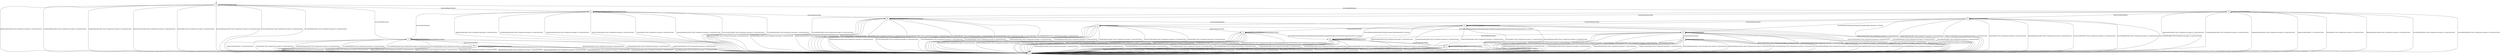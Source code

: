 digraph {
s5 [label="s5"]
s0 [label="s0"]
s1 [label="s1"]
s2 [label="s2"]
s3 [label="s3"]
s4 [label="s4"]
s6 [label="s6"]
s7 [label="s7"]
s8 [label="s8"]
s9 [label="s9"]
s10 [label="s10"]
s11 [label="s11"]
s12 [label="s12"]
s13 [label="s13"]
s14 [label="s14"]
s5 -> s14 [label="ApplicationData/Alert Fatal (Unexpected message) & ConnectionClosed"];
s5 -> s5 [label="ApplicationDataEmpty/Empty"];
s5 -> s14 [label="CertificateRequest/Alert Fatal (Unexpected message) & ConnectionClosed"];
s5 -> s14 [label="ChangeCipherSpec/Alert Fatal (Unexpected message) & ConnectionClosed"];
s5 -> s14 [label="EmptyCertificate/Alert Fatal (Unexpected message) & ConnectionClosed"];
s5 -> s14 [label="Finished/Alert Fatal (Unexpected message) & ConnectionClosed"];
s5 -> s4 [label="HeartbeatRequest/Empty"];
s5 -> s14 [label="HeartbeatResponse/Alert Fatal (Unexpected message) & ConnectionClosed"];
s5 -> s14 [label="ServerCertificate/Alert Fatal (Unexpected message) & ConnectionClosed"];
s5 -> s7 [label="ServerHelloDHE/Empty"];
s5 -> s14 [label="ServerHelloDone/Alert Fatal (Unexpected message) & ConnectionClosed"];
s5 -> s9 [label="ServerHelloRSA/Empty"];
s0 -> s14 [label="ApplicationData/Alert Fatal (Unexpected message) & ConnectionClosed"];
s0 -> s0 [label="ApplicationDataEmpty/Empty"];
s0 -> s14 [label="CertificateRequest/Alert Fatal (Unexpected message) & ConnectionClosed"];
s0 -> s14 [label="ChangeCipherSpec/Alert Fatal (Unexpected message) & ConnectionClosed"];
s0 -> s14 [label="EmptyCertificate/Alert Fatal (Unexpected message) & ConnectionClosed"];
s0 -> s14 [label="Finished/Alert Fatal (Internal error) & ConnectionClosed"];
s0 -> s0 [label="HeartbeatRequest/Empty"];
s0 -> s14 [label="HeartbeatResponse/Alert Fatal (Unexpected message) & ConnectionClosed"];
s0 -> s14 [label="ServerCertificate/Alert Fatal (Unexpected message) & ConnectionClosed"];
s0 -> s14 [label="ServerHelloDHE/Alert Fatal (Unexpected message) & ConnectionClosed"];
s0 -> s14 [label="ServerHelloDone/Alert Fatal (Unexpected message) & ConnectionClosed"];
s0 -> s14 [label="ServerHelloRSA/Alert Fatal (Unexpected message) & ConnectionClosed"];
s1 -> s14 [label="ApplicationData/Alert Fatal (Unexpected message) & ConnectionClosed"];
s1 -> s1 [label="ApplicationDataEmpty/Empty"];
s1 -> s14 [label="CertificateRequest/Alert Fatal (Unexpected message) & ConnectionClosed"];
s1 -> s14 [label="ChangeCipherSpec/Alert Fatal (Unexpected message) & ConnectionClosed"];
s1 -> s14 [label="EmptyCertificate/Alert Fatal (Unexpected message) & ConnectionClosed"];
s1 -> s14 [label="Finished/Alert Fatal (Unexpected message) & ConnectionClosed"];
s1 -> s1 [label="HeartbeatRequest/Empty"];
s1 -> s14 [label="HeartbeatResponse/Alert Fatal (Unexpected message) & ConnectionClosed"];
s1 -> s14 [label="ServerCertificate/Alert Fatal (Unexpected message) & ConnectionClosed"];
s1 -> s14 [label="ServerHelloDHE/Alert Fatal (Unexpected message) & ConnectionClosed"];
s1 -> s14 [label="ServerHelloDone/Alert Fatal (Unexpected message) & ConnectionClosed"];
s1 -> s14 [label="ServerHelloRSA/Alert Fatal (Unexpected message) & ConnectionClosed"];
s2 -> s14 [label="ApplicationData/Alert Fatal (Unexpected message) & ConnectionClosed"];
s2 -> s2 [label="ApplicationDataEmpty/Empty"];
s2 -> s14 [label="CertificateRequest/Alert Fatal (Unexpected message) & ConnectionClosed"];
s2 -> s14 [label="ChangeCipherSpec/Alert Fatal (Unexpected message) & ConnectionClosed"];
s2 -> s14 [label="EmptyCertificate/Alert Fatal (Unexpected message) & ConnectionClosed"];
s2 -> s14 [label="Finished/Alert Fatal (Unexpected message) & ConnectionClosed"];
s2 -> s2 [label="HeartbeatRequest/Empty"];
s2 -> s14 [label="HeartbeatResponse/Alert Fatal (Unexpected message) & ConnectionClosed"];
s2 -> s14 [label="ServerCertificate/Alert Fatal (Unexpected message) & ConnectionClosed"];
s2 -> s14 [label="ServerHelloDHE/Alert Fatal (Unexpected message) & ConnectionClosed"];
s2 -> s10 [label="ServerHelloDone/HandshakeCertificateHandshakeClientKeyExchangeHandshakeCertificateVerifyChangeCipherSpec & Finished"];
s2 -> s14 [label="ServerHelloRSA/Alert Fatal (Unexpected message) & ConnectionClosed"];
s3 -> s14 [label="ApplicationData/Alert Fatal (Unexpected message) & ConnectionClosed"];
s3 -> s3 [label="ApplicationDataEmpty/Empty"];
s3 -> s14 [label="CertificateRequest/Alert Fatal (Unexpected message) & ConnectionClosed"];
s3 -> s14 [label="ChangeCipherSpec/Alert Fatal (Unexpected message) & ConnectionClosed"];
s3 -> s14 [label="EmptyCertificate/Alert Fatal (Unexpected message) & ConnectionClosed"];
s3 -> s14 [label="Finished/Alert Fatal (Unexpected message) & ConnectionClosed"];
s3 -> s2 [label="HeartbeatRequest/Empty"];
s3 -> s14 [label="HeartbeatResponse/Alert Fatal (Unexpected message) & ConnectionClosed"];
s3 -> s14 [label="ServerCertificate/Alert Fatal (Unexpected message) & ConnectionClosed"];
s3 -> s14 [label="ServerHelloDHE/Alert Fatal (Unexpected message) & ConnectionClosed"];
s3 -> s11 [label="ServerHelloDone/HandshakeCertificateHandshakeClientKeyExchangeHandshakeCertificateVerifyChangeCipherSpec & Finished"];
s3 -> s14 [label="ServerHelloRSA/Alert Fatal (Unexpected message) & ConnectionClosed"];
s4 -> s14 [label="ApplicationData/Alert Fatal (Unexpected message) & ConnectionClosed"];
s4 -> s4 [label="ApplicationDataEmpty/Empty"];
s4 -> s14 [label="CertificateRequest/Alert Fatal (Unexpected message) & ConnectionClosed"];
s4 -> s14 [label="ChangeCipherSpec/Alert Fatal (Unexpected message) & ConnectionClosed"];
s4 -> s14 [label="EmptyCertificate/Alert Fatal (Unexpected message) & ConnectionClosed"];
s4 -> s14 [label="Finished/Alert Fatal (Unexpected message) & ConnectionClosed"];
s4 -> s4 [label="HeartbeatRequest/Empty"];
s4 -> s14 [label="HeartbeatResponse/Alert Fatal (Unexpected message) & ConnectionClosed"];
s4 -> s14 [label="ServerCertificate/Alert Fatal (Unexpected message) & ConnectionClosed"];
s4 -> s7 [label="ServerHelloDHE/Empty"];
s4 -> s14 [label="ServerHelloDone/Alert Fatal (Unexpected message) & ConnectionClosed"];
s4 -> s8 [label="ServerHelloRSA/Empty"];
s6 -> s14 [label="ApplicationData/Alert Fatal (Unexpected message) & ConnectionClosed"];
s6 -> s6 [label="ApplicationDataEmpty/Empty"];
s6 -> s14 [label="CertificateRequest/Alert Fatal (Unexpected message) & ConnectionClosed"];
s6 -> s14 [label="ChangeCipherSpec/Alert Fatal (Unexpected message) & ConnectionClosed"];
s6 -> s14 [label="EmptyCertificate/Alert Fatal (Unexpected message) & ConnectionClosed"];
s6 -> s14 [label="Finished/ApplicationData & Alert Warning (Close notify) & ConnectionClosed"];
s6 -> s0 [label="HeartbeatRequest/Empty"];
s6 -> s14 [label="HeartbeatResponse/Alert Fatal (Unexpected message) & ConnectionClosed"];
s6 -> s14 [label="ServerCertificate/Alert Fatal (Unexpected message) & ConnectionClosed"];
s6 -> s14 [label="ServerHelloDHE/Alert Fatal (Unexpected message) & ConnectionClosed"];
s6 -> s14 [label="ServerHelloDone/Alert Fatal (Unexpected message) & ConnectionClosed"];
s6 -> s14 [label="ServerHelloRSA/Alert Fatal (Unexpected message) & ConnectionClosed"];
s7 -> s14 [label="ApplicationData/Alert Fatal (Unexpected message) & ConnectionClosed"];
s7 -> s7 [label="ApplicationDataEmpty/Empty"];
s7 -> s14 [label="CertificateRequest/Alert Fatal (Unexpected message) & ConnectionClosed"];
s7 -> s14 [label="ChangeCipherSpec/Alert Fatal (Unexpected message) & ConnectionClosed"];
s7 -> s14 [label="EmptyCertificate/Alert2.71ConnectionClosed"];
s7 -> s14 [label="Finished/Alert Fatal (Unexpected message) & ConnectionClosed"];
s7 -> s7 [label="HeartbeatRequest/Empty"];
s7 -> s14 [label="HeartbeatResponse/Alert Fatal (Unexpected message) & ConnectionClosed"];
s7 -> s1 [label="ServerCertificate/Empty"];
s7 -> s14 [label="ServerHelloDHE/Alert Fatal (Unexpected message) & ConnectionClosed"];
s7 -> s14 [label="ServerHelloDone/Alert Fatal (Unexpected message) & ConnectionClosed"];
s7 -> s14 [label="ServerHelloRSA/Alert Fatal (Unexpected message) & ConnectionClosed"];
s8 -> s14 [label="ApplicationData/Alert Fatal (Unexpected message) & ConnectionClosed"];
s8 -> s8 [label="ApplicationDataEmpty/Empty"];
s8 -> s14 [label="CertificateRequest/Alert Fatal (Unexpected message) & ConnectionClosed"];
s8 -> s14 [label="ChangeCipherSpec/Alert Fatal (Unexpected message) & ConnectionClosed"];
s8 -> s14 [label="EmptyCertificate/Alert2.71ConnectionClosed"];
s8 -> s14 [label="Finished/Alert Fatal (Unexpected message) & ConnectionClosed"];
s8 -> s8 [label="HeartbeatRequest/Empty"];
s8 -> s14 [label="HeartbeatResponse/Alert Fatal (Unexpected message) & ConnectionClosed"];
s8 -> s12 [label="ServerCertificate/Empty"];
s8 -> s14 [label="ServerHelloDHE/Alert Fatal (Unexpected message) & ConnectionClosed"];
s8 -> s14 [label="ServerHelloDone/Alert Fatal (Unexpected message) & ConnectionClosed"];
s8 -> s14 [label="ServerHelloRSA/Alert Fatal (Unexpected message) & ConnectionClosed"];
s9 -> s14 [label="ApplicationData/Alert Fatal (Unexpected message) & ConnectionClosed"];
s9 -> s9 [label="ApplicationDataEmpty/Empty"];
s9 -> s14 [label="CertificateRequest/Alert Fatal (Unexpected message) & ConnectionClosed"];
s9 -> s14 [label="ChangeCipherSpec/Alert Fatal (Unexpected message) & ConnectionClosed"];
s9 -> s14 [label="EmptyCertificate/Alert2.71ConnectionClosed"];
s9 -> s14 [label="Finished/Alert Fatal (Unexpected message) & ConnectionClosed"];
s9 -> s8 [label="HeartbeatRequest/Empty"];
s9 -> s14 [label="HeartbeatResponse/Alert Fatal (Unexpected message) & ConnectionClosed"];
s9 -> s13 [label="ServerCertificate/Empty"];
s9 -> s14 [label="ServerHelloDHE/Alert Fatal (Unexpected message) & ConnectionClosed"];
s9 -> s14 [label="ServerHelloDone/Alert Fatal (Unexpected message) & ConnectionClosed"];
s9 -> s14 [label="ServerHelloRSA/Alert Fatal (Unexpected message) & ConnectionClosed"];
s10 -> s14 [label="ApplicationData/Alert Fatal (Unexpected message) & ConnectionClosed"];
s10 -> s10 [label="ApplicationDataEmpty/Empty"];
s10 -> s14 [label="CertificateRequest/Alert Fatal (Unexpected message) & ConnectionClosed"];
s10 -> s0 [label="ChangeCipherSpec/Empty"];
s10 -> s14 [label="EmptyCertificate/Alert Fatal (Unexpected message) & ConnectionClosed"];
s10 -> s14 [label="Finished/Alert Fatal (Unexpected message) & ConnectionClosed"];
s10 -> s10 [label="HeartbeatRequest/Empty"];
s10 -> s14 [label="HeartbeatResponse/Alert Fatal (Unexpected message) & ConnectionClosed"];
s10 -> s14 [label="ServerCertificate/Alert Fatal (Unexpected message) & ConnectionClosed"];
s10 -> s14 [label="ServerHelloDHE/Alert Fatal (Unexpected message) & ConnectionClosed"];
s10 -> s14 [label="ServerHelloDone/Alert Fatal (Unexpected message) & ConnectionClosed"];
s10 -> s14 [label="ServerHelloRSA/Alert Fatal (Unexpected message) & ConnectionClosed"];
s11 -> s14 [label="ApplicationData/Alert Fatal (Unexpected message) & ConnectionClosed"];
s11 -> s11 [label="ApplicationDataEmpty/Empty"];
s11 -> s14 [label="CertificateRequest/Alert Fatal (Unexpected message) & ConnectionClosed"];
s11 -> s6 [label="ChangeCipherSpec/Empty"];
s11 -> s14 [label="EmptyCertificate/Alert Fatal (Unexpected message) & ConnectionClosed"];
s11 -> s14 [label="Finished/Alert Fatal (Unexpected message) & ConnectionClosed"];
s11 -> s10 [label="HeartbeatRequest/Empty"];
s11 -> s14 [label="HeartbeatResponse/Alert Fatal (Unexpected message) & ConnectionClosed"];
s11 -> s14 [label="ServerCertificate/Alert Fatal (Unexpected message) & ConnectionClosed"];
s11 -> s14 [label="ServerHelloDHE/Alert Fatal (Unexpected message) & ConnectionClosed"];
s11 -> s14 [label="ServerHelloDone/Alert Fatal (Unexpected message) & ConnectionClosed"];
s11 -> s14 [label="ServerHelloRSA/Alert Fatal (Unexpected message) & ConnectionClosed"];
s12 -> s14 [label="ApplicationData/Alert Fatal (Unexpected message) & ConnectionClosed"];
s12 -> s12 [label="ApplicationDataEmpty/Empty"];
s12 -> s2 [label="CertificateRequest/Empty"];
s12 -> s14 [label="ChangeCipherSpec/Alert Fatal (Unexpected message) & ConnectionClosed"];
s12 -> s14 [label="EmptyCertificate/Alert Fatal (Unexpected message) & ConnectionClosed"];
s12 -> s14 [label="Finished/Alert Fatal (Unexpected message) & ConnectionClosed"];
s12 -> s12 [label="HeartbeatRequest/Empty"];
s12 -> s14 [label="HeartbeatResponse/Alert Fatal (Unexpected message) & ConnectionClosed"];
s12 -> s14 [label="ServerCertificate/Alert Fatal (Unexpected message) & ConnectionClosed"];
s12 -> s14 [label="ServerHelloDHE/Alert Fatal (Unexpected message) & ConnectionClosed"];
s12 -> s10 [label="ServerHelloDone/HandshakeClientKeyExchangeChangeCipherSpec & Finished"];
s12 -> s14 [label="ServerHelloRSA/Alert Fatal (Unexpected message) & ConnectionClosed"];
s13 -> s14 [label="ApplicationData/Alert Fatal (Unexpected message) & ConnectionClosed"];
s13 -> s13 [label="ApplicationDataEmpty/Empty"];
s13 -> s3 [label="CertificateRequest/Empty"];
s13 -> s14 [label="ChangeCipherSpec/Alert Fatal (Unexpected message) & ConnectionClosed"];
s13 -> s14 [label="EmptyCertificate/Alert Fatal (Unexpected message) & ConnectionClosed"];
s13 -> s14 [label="Finished/Alert Fatal (Unexpected message) & ConnectionClosed"];
s13 -> s12 [label="HeartbeatRequest/Empty"];
s13 -> s14 [label="HeartbeatResponse/Alert Fatal (Unexpected message) & ConnectionClosed"];
s13 -> s14 [label="ServerCertificate/Alert Fatal (Unexpected message) & ConnectionClosed"];
s13 -> s14 [label="ServerHelloDHE/Alert Fatal (Unexpected message) & ConnectionClosed"];
s13 -> s11 [label="ServerHelloDone/HandshakeClientKeyExchangeChangeCipherSpec & Finished"];
s13 -> s14 [label="ServerHelloRSA/Alert Fatal (Unexpected message) & ConnectionClosed"];
s14 -> s14 [label="ApplicationData/ConnectionClosed"];
s14 -> s14 [label="ApplicationDataEmpty/ConnectionClosed"];
s14 -> s14 [label="CertificateRequest/ConnectionClosed"];
s14 -> s14 [label="ChangeCipherSpec/ConnectionClosed"];
s14 -> s14 [label="EmptyCertificate/ConnectionClosed"];
s14 -> s14 [label="Finished/ConnectionClosed"];
s14 -> s14 [label="HeartbeatRequest/ConnectionClosed"];
s14 -> s14 [label="HeartbeatResponse/ConnectionClosed"];
s14 -> s14 [label="ServerCertificate/ConnectionClosed"];
s14 -> s14 [label="ServerHelloDHE/ConnectionClosed"];
s14 -> s14 [label="ServerHelloDone/ConnectionClosed"];
s14 -> s14 [label="ServerHelloRSA/ConnectionClosed"];

__start0 [label="" shape="none" width="0" height="0"];
__start0 -> s5;
}
